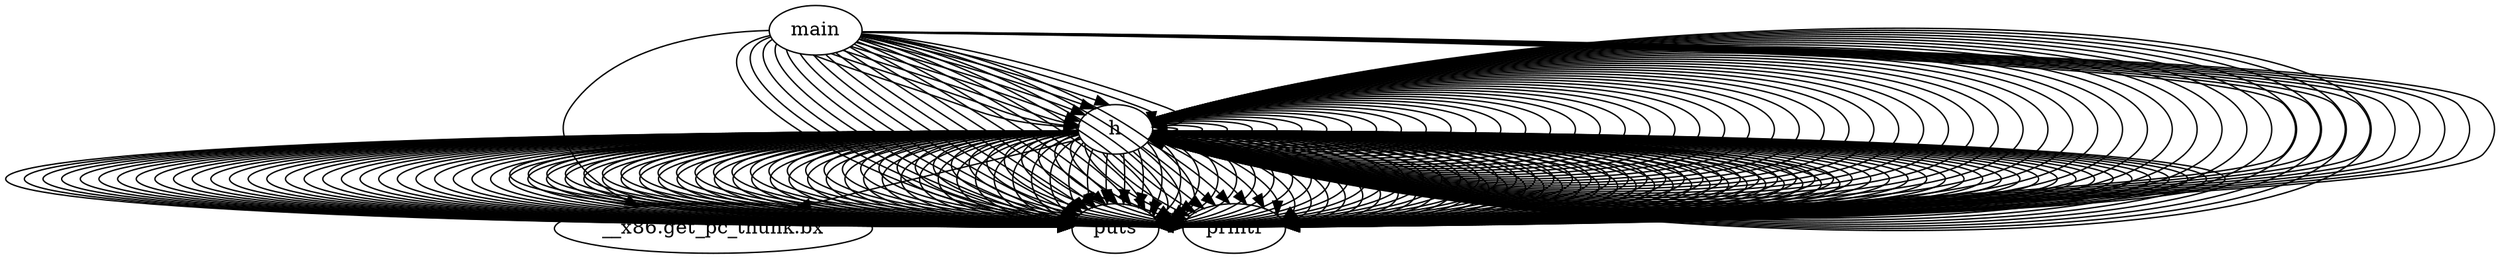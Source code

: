 digraph{
		"main" -> "__x86.get_pc_thunk.bx"
		"main" -> "h"
		"main" -> "puts"
		"main" -> "puts"
		"main" -> "h"
		"main" -> "puts"
		"main" -> "puts"
		"main" -> "h"
		"main" -> "printf"
		"main" -> "printf"
		"main" -> "printf"
		"main" -> "puts"
		"main" -> "puts"
		"main" -> "puts"
		"main" -> "h"
		"main" -> "puts"
		"main" -> "puts"
		"main" -> "h"
		"main" -> "puts"
		"main" -> "puts"
		"main" -> "h"
		"main" -> "printf"
		"main" -> "printf"
		"main" -> "printf"
		"main" -> "puts"
		"main" -> "puts"
		"main" -> "puts"
		"main" -> "h"
		"main" -> "puts"
		"main" -> "puts"
		"main" -> "h"
		"main" -> "puts"
		"main" -> "puts"
		"main" -> "h"
		"main" -> "printf"
		"main" -> "printf"
		"main" -> "printf"
		"main" -> "puts"
		"main"[label="\N\n"]
		"h" -> "__x86.get_pc_thunk.bx"
		"h" -> "h"
		"h" -> "puts"
		"h" -> "puts"
		"h" -> "h"
		"h" -> "puts"
		"h" -> "puts"
		"h" -> "h"
		"h" -> "puts"
		"h" -> "puts"
		"h" -> "h"
		"h" -> "printf"
		"h" -> "printf"
		"h" -> "printf"
		"h" -> "puts"
		"h" -> "puts"
		"h" -> "puts"
		"h" -> "h"
		"h" -> "puts"
		"h" -> "puts"
		"h" -> "h"
		"h" -> "puts"
		"h" -> "puts"
		"h" -> "h"
		"h" -> "printf"
		"h" -> "printf"
		"h" -> "printf"
		"h" -> "puts"
		"h" -> "printf"
		"h" -> "printf"
		"h" -> "printf"
		"h" -> "puts"
		"h" -> "puts"
		"h" -> "puts"
		"h" -> "h"
		"h" -> "puts"
		"h" -> "puts"
		"h" -> "h"
		"h" -> "puts"
		"h" -> "puts"
		"h" -> "h"
		"h" -> "printf"
		"h" -> "printf"
		"h" -> "printf"
		"h" -> "puts"
		"h" -> "puts"
		"h" -> "puts"
		"h" -> "h"
		"h" -> "puts"
		"h" -> "puts"
		"h" -> "h"
		"h" -> "puts"
		"h" -> "puts"
		"h" -> "h"
		"h" -> "printf"
		"h" -> "printf"
		"h" -> "printf"
		"h" -> "puts"
		"h" -> "printf"
		"h" -> "printf"
		"h" -> "printf"
		"h" -> "puts"
		"h" -> "puts"
		"h" -> "puts"
		"h" -> "h"
		"h" -> "puts"
		"h" -> "puts"
		"h" -> "h"
		"h" -> "puts"
		"h" -> "puts"
		"h" -> "h"
		"h" -> "printf"
		"h" -> "printf"
		"h" -> "printf"
		"h" -> "puts"
		"h" -> "puts"
		"h" -> "puts"
		"h" -> "h"
		"h" -> "puts"
		"h" -> "puts"
		"h" -> "h"
		"h" -> "puts"
		"h" -> "puts"
		"h" -> "h"
		"h" -> "puts"
		"h" -> "puts"
		"h" -> "h"
		"h" -> "printf"
		"h" -> "printf"
		"h" -> "printf"
		"h" -> "puts"
		"h" -> "puts"
		"h" -> "puts"
		"h" -> "h"
		"h" -> "puts"
		"h" -> "puts"
		"h" -> "h"
		"h" -> "puts"
		"h" -> "puts"
		"h" -> "h"
		"h" -> "printf"
		"h" -> "printf"
		"h" -> "printf"
		"h" -> "puts"
		"h" -> "printf"
		"h" -> "printf"
		"h" -> "printf"
		"h" -> "puts"
		"h" -> "puts"
		"h" -> "puts"
		"h" -> "h"
		"h" -> "puts"
		"h" -> "puts"
		"h" -> "h"
		"h" -> "puts"
		"h" -> "puts"
		"h" -> "h"
		"h" -> "puts"
		"h" -> "puts"
		"h" -> "h"
		"h" -> "printf"
		"h" -> "printf"
		"h" -> "printf"
		"h" -> "puts"
		"h" -> "puts"
		"h" -> "puts"
		"h" -> "h"
		"h" -> "printf"
		"h" -> "printf"
		"h" -> "printf"
		"h" -> "puts"
		"h" -> "printf"
		"h" -> "printf"
		"h" -> "printf"
		"h" -> "puts"
		"h" -> "puts"
		"h" -> "puts"
		"h" -> "h"
		"h" -> "puts"
		"h" -> "puts"
		"h" -> "h"
		"h" -> "puts"
		"h" -> "puts"
		"h" -> "h"
		"h" -> "puts"
		"h" -> "puts"
		"h" -> "h"
		"h" -> "printf"
		"h" -> "printf"
		"h" -> "printf"
		"h" -> "puts"
		"h" -> "puts"
		"h" -> "puts"
		"h" -> "h"
		"h" -> "printf"
		"h" -> "printf"
		"h" -> "printf"
		"h" -> "puts"
		"h" -> "puts"
		"h" -> "puts"
		"h" -> "h"
		"h" -> "puts"
		"h" -> "puts"
		"h" -> "h"
		"h" -> "puts"
		"h" -> "puts"
		"h" -> "h"
		"h" -> "puts"
		"h" -> "puts"
		"h" -> "h"
		"h" -> "printf"
		"h" -> "printf"
		"h" -> "printf"
		"h" -> "puts"
		"h" -> "puts"
		"h" -> "puts"
		"h" -> "h"
		"h" -> "puts"
		"h" -> "puts"
		"h" -> "h"
		"h" -> "puts"
		"h" -> "puts"
		"h" -> "h"
		"h" -> "printf"
		"h" -> "printf"
		"h" -> "printf"
		"h" -> "puts"
		"h" -> "printf"
		"h" -> "printf"
		"h" -> "printf"
		"h" -> "puts"
		"h" -> "puts"
		"h" -> "puts"
		"h" -> "h"
		"h" -> "puts"
		"h" -> "puts"
		"h" -> "h"
		"h" -> "puts"
		"h" -> "puts"
		"h" -> "h"
		"h" -> "printf"
		"h" -> "printf"
		"h" -> "printf"
		"h" -> "puts"
		"h" -> "puts"
		"h" -> "puts"
		"h" -> "h"
		"h" -> "puts"
		"h" -> "puts"
		"h" -> "h"
		"h" -> "puts"
		"h" -> "puts"
		"h" -> "h"
		"h" -> "printf"
		"h" -> "printf"
		"h" -> "printf"
		"h" -> "puts"
		"h" -> "puts"
		"h" -> "puts"
		"h" -> "h"
		"h" -> "puts"
		"h" -> "puts"
		"h" -> "h"
		"h" -> "puts"
		"h" -> "puts"
		"h" -> "h"
		"h" -> "printf"
		"h" -> "printf"
		"h" -> "printf"
		"h" -> "puts"
		"h" -> "printf"
		"h" -> "printf"
		"h" -> "printf"
		"h" -> "puts"
		"h" -> "printf"
		"h" -> "printf"
		"h" -> "printf"
		"h" -> "puts"
		"h" -> "printf"
		"h" -> "printf"
		"h" -> "printf"
		"h" -> "puts"
		"h"[label="\N\n"]
		"__x86.get_pc_thunk.bx"[label="\N\n"]
}
